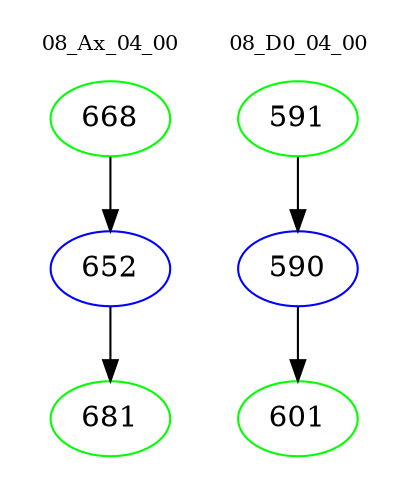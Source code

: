 digraph{
subgraph cluster_0 {
color = white
label = "08_Ax_04_00";
fontsize=10;
T0_668 [label="668", color="green"]
T0_668 -> T0_652 [color="black"]
T0_652 [label="652", color="blue"]
T0_652 -> T0_681 [color="black"]
T0_681 [label="681", color="green"]
}
subgraph cluster_1 {
color = white
label = "08_D0_04_00";
fontsize=10;
T1_591 [label="591", color="green"]
T1_591 -> T1_590 [color="black"]
T1_590 [label="590", color="blue"]
T1_590 -> T1_601 [color="black"]
T1_601 [label="601", color="green"]
}
}
